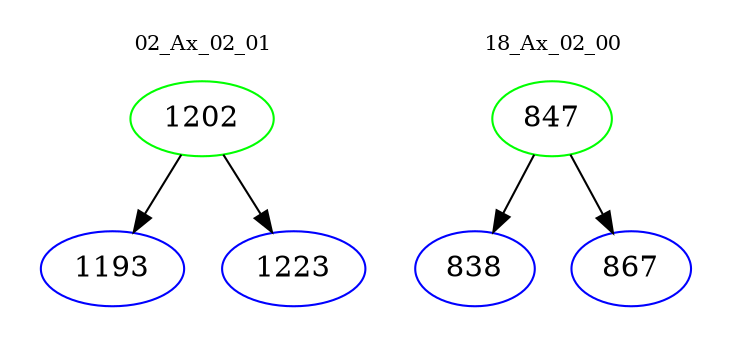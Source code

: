 digraph{
subgraph cluster_0 {
color = white
label = "02_Ax_02_01";
fontsize=10;
T0_1202 [label="1202", color="green"]
T0_1202 -> T0_1193 [color="black"]
T0_1193 [label="1193", color="blue"]
T0_1202 -> T0_1223 [color="black"]
T0_1223 [label="1223", color="blue"]
}
subgraph cluster_1 {
color = white
label = "18_Ax_02_00";
fontsize=10;
T1_847 [label="847", color="green"]
T1_847 -> T1_838 [color="black"]
T1_838 [label="838", color="blue"]
T1_847 -> T1_867 [color="black"]
T1_867 [label="867", color="blue"]
}
}
